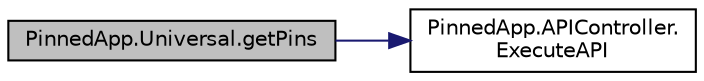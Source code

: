 digraph "PinnedApp.Universal.getPins"
{
  edge [fontname="Helvetica",fontsize="10",labelfontname="Helvetica",labelfontsize="10"];
  node [fontname="Helvetica",fontsize="10",shape=record];
  rankdir="LR";
  Node9 [label="PinnedApp.Universal.getPins",height=0.2,width=0.4,color="black", fillcolor="grey75", style="filled", fontcolor="black"];
  Node9 -> Node10 [color="midnightblue",fontsize="10",style="solid",fontname="Helvetica"];
  Node10 [label="PinnedApp.APIController.\lExecuteAPI",height=0.2,width=0.4,color="black", fillcolor="white", style="filled",URL="$class_pinned_app_1_1_a_p_i_controller.html#a3e721dc524e694242ba37c12e5059a91",tooltip="helper method for api request "];
}
